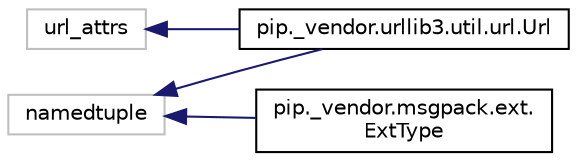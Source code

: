 digraph "Graphical Class Hierarchy"
{
 // LATEX_PDF_SIZE
  edge [fontname="Helvetica",fontsize="10",labelfontname="Helvetica",labelfontsize="10"];
  node [fontname="Helvetica",fontsize="10",shape=record];
  rankdir="LR";
  Node3571 [label="url_attrs",height=0.2,width=0.4,color="grey75", fillcolor="white", style="filled",tooltip=" "];
  Node3571 -> Node0 [dir="back",color="midnightblue",fontsize="10",style="solid",fontname="Helvetica"];
  Node0 [label="pip._vendor.urllib3.util.url.Url",height=0.2,width=0.4,color="black", fillcolor="white", style="filled",URL="$classpip_1_1__vendor_1_1urllib3_1_1util_1_1url_1_1_url.html",tooltip=" "];
  Node3861 [label="namedtuple",height=0.2,width=0.4,color="grey75", fillcolor="white", style="filled",tooltip=" "];
  Node3861 -> Node3862 [dir="back",color="midnightblue",fontsize="10",style="solid",fontname="Helvetica"];
  Node3862 [label="pip._vendor.msgpack.ext.\lExtType",height=0.2,width=0.4,color="black", fillcolor="white", style="filled",URL="$classpip_1_1__vendor_1_1msgpack_1_1ext_1_1_ext_type.html",tooltip=" "];
  Node3861 -> Node0 [dir="back",color="midnightblue",fontsize="10",style="solid",fontname="Helvetica"];
}
